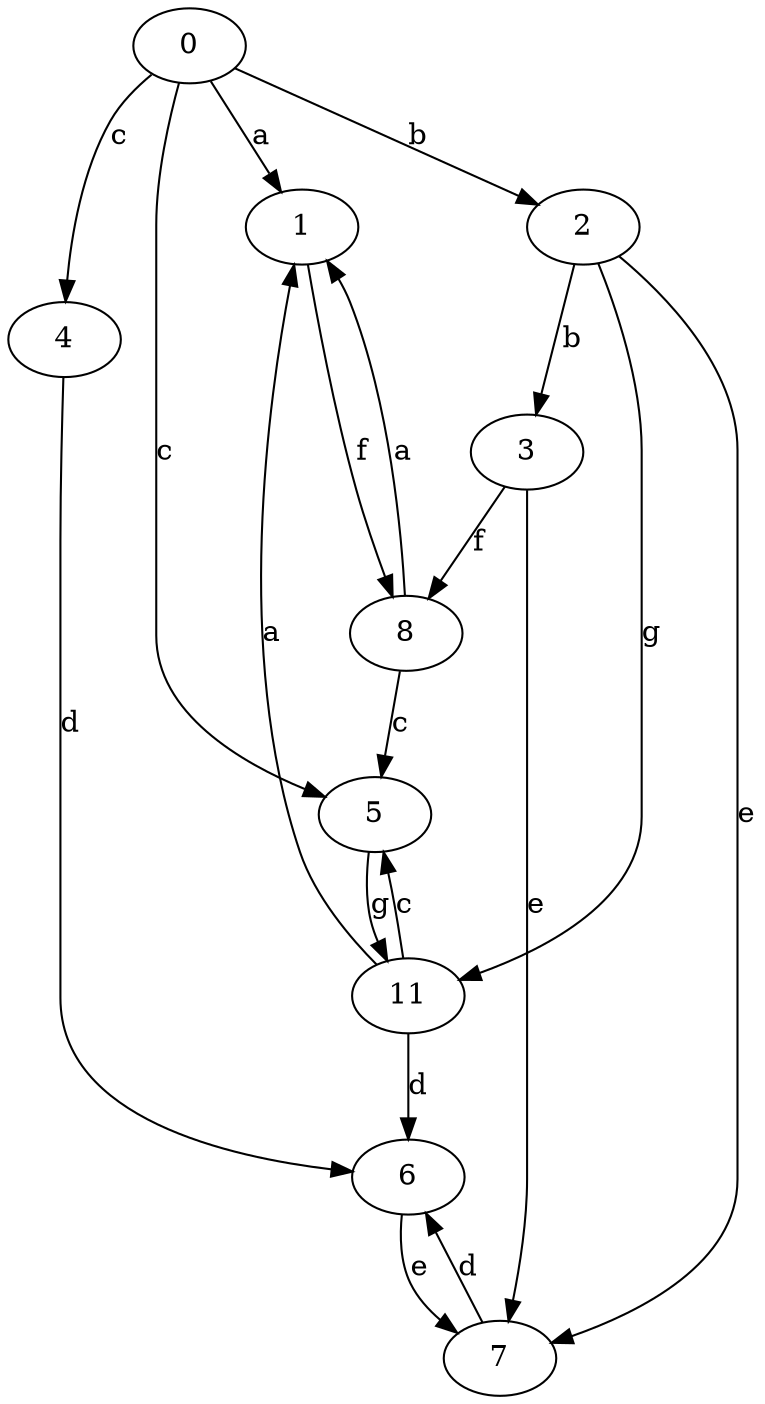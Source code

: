 strict digraph  {
1;
0;
2;
3;
4;
5;
6;
7;
8;
11;
1 -> 8  [label=f];
0 -> 1  [label=a];
0 -> 2  [label=b];
0 -> 4  [label=c];
0 -> 5  [label=c];
2 -> 3  [label=b];
2 -> 7  [label=e];
2 -> 11  [label=g];
3 -> 7  [label=e];
3 -> 8  [label=f];
4 -> 6  [label=d];
5 -> 11  [label=g];
6 -> 7  [label=e];
7 -> 6  [label=d];
8 -> 1  [label=a];
8 -> 5  [label=c];
11 -> 1  [label=a];
11 -> 5  [label=c];
11 -> 6  [label=d];
}
